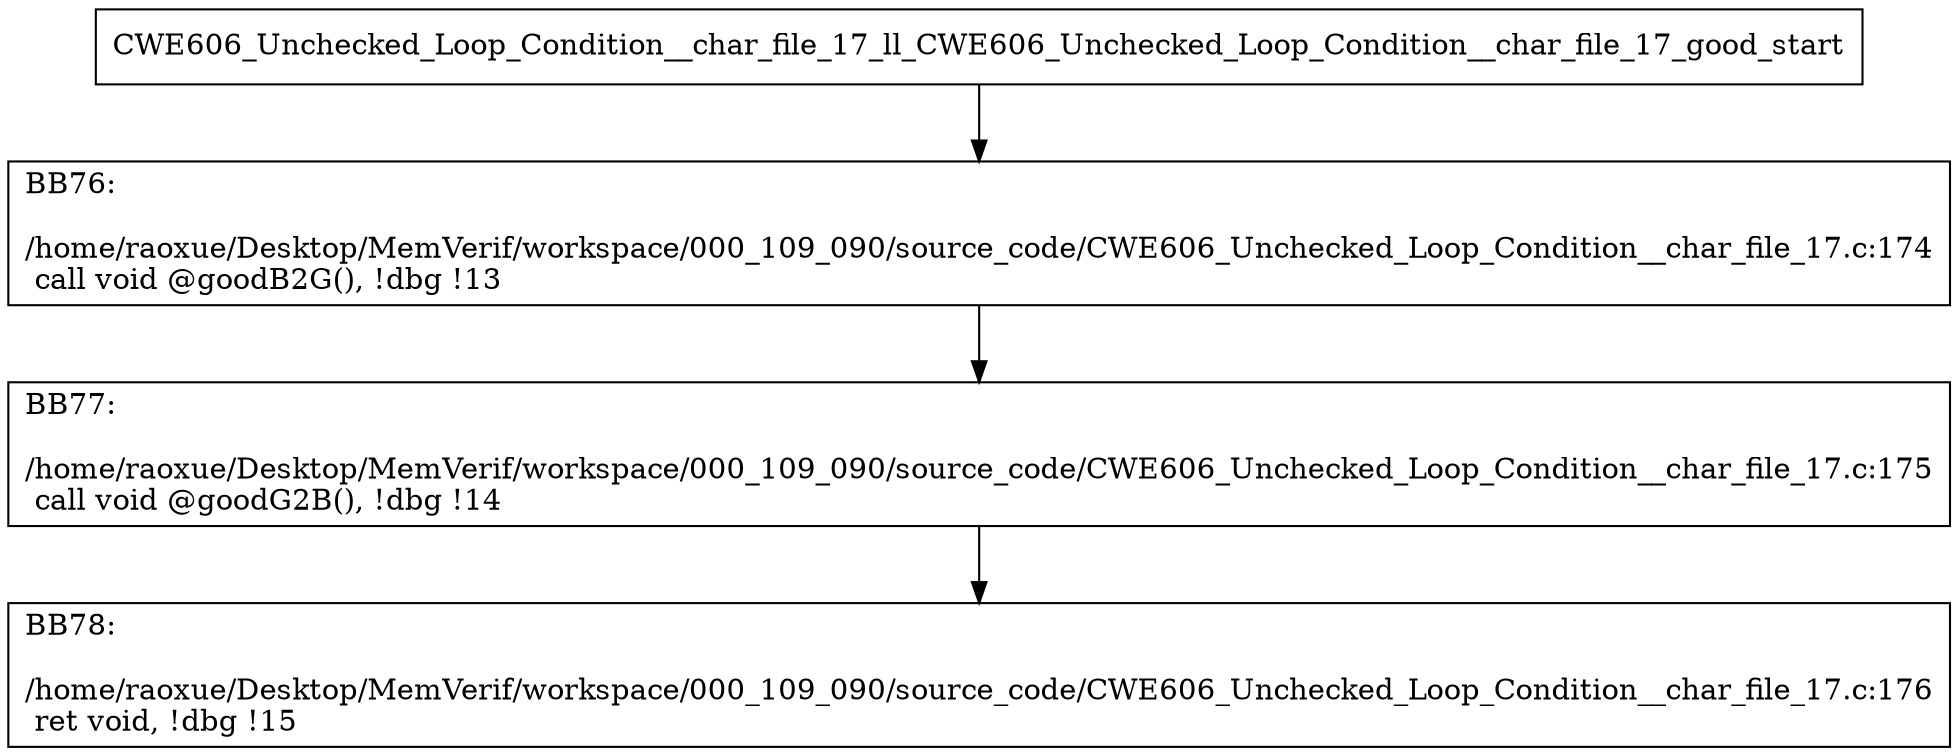 digraph "CFG for'CWE606_Unchecked_Loop_Condition__char_file_17_ll_CWE606_Unchecked_Loop_Condition__char_file_17_good' function" {
	BBCWE606_Unchecked_Loop_Condition__char_file_17_ll_CWE606_Unchecked_Loop_Condition__char_file_17_good_start[shape=record,label="{CWE606_Unchecked_Loop_Condition__char_file_17_ll_CWE606_Unchecked_Loop_Condition__char_file_17_good_start}"];
	BBCWE606_Unchecked_Loop_Condition__char_file_17_ll_CWE606_Unchecked_Loop_Condition__char_file_17_good_start-> CWE606_Unchecked_Loop_Condition__char_file_17_ll_CWE606_Unchecked_Loop_Condition__char_file_17_goodBB76;
	CWE606_Unchecked_Loop_Condition__char_file_17_ll_CWE606_Unchecked_Loop_Condition__char_file_17_goodBB76 [shape=record, label="{BB76:\l\l/home/raoxue/Desktop/MemVerif/workspace/000_109_090/source_code/CWE606_Unchecked_Loop_Condition__char_file_17.c:174\l
  call void @goodB2G(), !dbg !13\l
}"];
	CWE606_Unchecked_Loop_Condition__char_file_17_ll_CWE606_Unchecked_Loop_Condition__char_file_17_goodBB76-> CWE606_Unchecked_Loop_Condition__char_file_17_ll_CWE606_Unchecked_Loop_Condition__char_file_17_goodBB77;
	CWE606_Unchecked_Loop_Condition__char_file_17_ll_CWE606_Unchecked_Loop_Condition__char_file_17_goodBB77 [shape=record, label="{BB77:\l\l/home/raoxue/Desktop/MemVerif/workspace/000_109_090/source_code/CWE606_Unchecked_Loop_Condition__char_file_17.c:175\l
  call void @goodG2B(), !dbg !14\l
}"];
	CWE606_Unchecked_Loop_Condition__char_file_17_ll_CWE606_Unchecked_Loop_Condition__char_file_17_goodBB77-> CWE606_Unchecked_Loop_Condition__char_file_17_ll_CWE606_Unchecked_Loop_Condition__char_file_17_goodBB78;
	CWE606_Unchecked_Loop_Condition__char_file_17_ll_CWE606_Unchecked_Loop_Condition__char_file_17_goodBB78 [shape=record, label="{BB78:\l\l/home/raoxue/Desktop/MemVerif/workspace/000_109_090/source_code/CWE606_Unchecked_Loop_Condition__char_file_17.c:176\l
  ret void, !dbg !15\l
}"];
}
